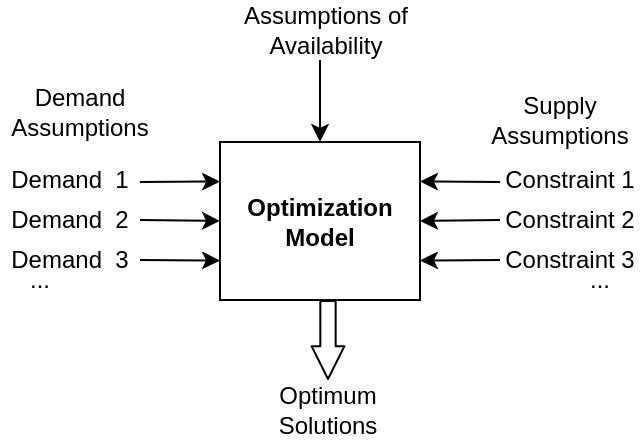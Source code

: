 <mxfile version="14.4.3" type="github"><diagram id="B1AZgrR6uD6OIw6A-wn0" name="Page-1"><mxGraphModel dx="1178" dy="614" grid="0" gridSize="10" guides="1" tooltips="1" connect="1" arrows="1" fold="1" page="1" pageScale="1" pageWidth="827" pageHeight="1169" math="0" shadow="0"><root><mxCell id="0"/><mxCell id="1" parent="0"/><mxCell id="kAEWG2F3D_HkZSS6K1tO-1" value="Optimization Model" style="rounded=0;whiteSpace=wrap;html=1;fontStyle=1" vertex="1" parent="1"><mxGeometry x="402" y="313" width="100" height="79" as="geometry"/></mxCell><mxCell id="kAEWG2F3D_HkZSS6K1tO-2" value="" style="endArrow=classic;html=1;entryX=0;entryY=0.25;entryDx=0;entryDy=0;" edge="1" parent="1" target="kAEWG2F3D_HkZSS6K1tO-1"><mxGeometry width="50" height="50" relative="1" as="geometry"><mxPoint x="362" y="333" as="sourcePoint"/><mxPoint x="345" y="332" as="targetPoint"/></mxGeometry></mxCell><mxCell id="kAEWG2F3D_HkZSS6K1tO-3" value="" style="endArrow=classic;html=1;entryX=0;entryY=0.5;entryDx=0;entryDy=0;" edge="1" parent="1" target="kAEWG2F3D_HkZSS6K1tO-1"><mxGeometry width="50" height="50" relative="1" as="geometry"><mxPoint x="362" y="352" as="sourcePoint"/><mxPoint x="362" y="355" as="targetPoint"/></mxGeometry></mxCell><mxCell id="kAEWG2F3D_HkZSS6K1tO-4" value="" style="endArrow=classic;html=1;entryX=0;entryY=0.75;entryDx=0;entryDy=0;" edge="1" parent="1" target="kAEWG2F3D_HkZSS6K1tO-1"><mxGeometry width="50" height="50" relative="1" as="geometry"><mxPoint x="362" y="372" as="sourcePoint"/><mxPoint x="372" y="386.299" as="targetPoint"/></mxGeometry></mxCell><mxCell id="kAEWG2F3D_HkZSS6K1tO-6" value="" style="endArrow=classic;html=1;entryX=1;entryY=0.25;entryDx=0;entryDy=0;" edge="1" parent="1" target="kAEWG2F3D_HkZSS6K1tO-1"><mxGeometry width="50" height="50" relative="1" as="geometry"><mxPoint x="542" y="333" as="sourcePoint"/><mxPoint x="618" y="335.14" as="targetPoint"/></mxGeometry></mxCell><mxCell id="kAEWG2F3D_HkZSS6K1tO-7" value="" style="endArrow=classic;html=1;entryX=1;entryY=0.5;entryDx=0;entryDy=0;" edge="1" parent="1" target="kAEWG2F3D_HkZSS6K1tO-1"><mxGeometry width="50" height="50" relative="1" as="geometry"><mxPoint x="542" y="352" as="sourcePoint"/><mxPoint x="618" y="357.68" as="targetPoint"/></mxGeometry></mxCell><mxCell id="kAEWG2F3D_HkZSS6K1tO-8" value="" style="endArrow=classic;html=1;entryX=1;entryY=0.75;entryDx=0;entryDy=0;" edge="1" parent="1" target="kAEWG2F3D_HkZSS6K1tO-1"><mxGeometry width="50" height="50" relative="1" as="geometry"><mxPoint x="542" y="372" as="sourcePoint"/><mxPoint x="618" y="379.64" as="targetPoint"/></mxGeometry></mxCell><mxCell id="kAEWG2F3D_HkZSS6K1tO-10" value="" style="endArrow=classic;html=1;entryX=0.5;entryY=0;entryDx=0;entryDy=0;" edge="1" parent="1" target="kAEWG2F3D_HkZSS6K1tO-1"><mxGeometry width="50" height="50" relative="1" as="geometry"><mxPoint x="452" y="272" as="sourcePoint"/><mxPoint x="442" y="264.833" as="targetPoint"/></mxGeometry></mxCell><mxCell id="kAEWG2F3D_HkZSS6K1tO-12" value="" style="shape=flexArrow;endArrow=classic;html=1;endWidth=7.75;endSize=5.142;width=7.674;" edge="1" parent="1"><mxGeometry width="50" height="50" relative="1" as="geometry"><mxPoint x="456" y="392" as="sourcePoint"/><mxPoint x="456" y="432" as="targetPoint"/></mxGeometry></mxCell><mxCell id="kAEWG2F3D_HkZSS6K1tO-13" value="Demand&lt;br&gt;Assumptions" style="text;html=1;strokeColor=none;fillColor=none;align=center;verticalAlign=middle;whiteSpace=wrap;rounded=0;" vertex="1" parent="1"><mxGeometry x="292" y="283" width="80" height="30" as="geometry"/></mxCell><mxCell id="kAEWG2F3D_HkZSS6K1tO-15" value="&lt;span style=&quot;font-family: &amp;#34;helvetica&amp;#34;&quot;&gt;Demand&amp;nbsp;&lt;/span&gt;&lt;span style=&quot;font-family: &amp;#34;helvetica&amp;#34;&quot;&gt;&amp;nbsp;1&lt;/span&gt;" style="text;html=1;strokeColor=none;fillColor=none;align=center;verticalAlign=middle;whiteSpace=wrap;rounded=0;" vertex="1" parent="1"><mxGeometry x="292" y="322" width="70" height="20" as="geometry"/></mxCell><mxCell id="kAEWG2F3D_HkZSS6K1tO-16" value="&lt;span style=&quot;font-family: &amp;#34;helvetica&amp;#34;&quot;&gt;Demand&amp;nbsp;&lt;/span&gt;&lt;span style=&quot;font-family: &amp;#34;helvetica&amp;#34;&quot;&gt;&amp;nbsp;2&lt;/span&gt;" style="text;html=1;strokeColor=none;fillColor=none;align=center;verticalAlign=middle;whiteSpace=wrap;rounded=0;" vertex="1" parent="1"><mxGeometry x="292" y="342" width="70" height="20" as="geometry"/></mxCell><mxCell id="kAEWG2F3D_HkZSS6K1tO-17" value="&lt;span style=&quot;font-family: &amp;#34;helvetica&amp;#34;&quot;&gt;Demand&amp;nbsp;&lt;/span&gt;&lt;span style=&quot;font-family: &amp;#34;helvetica&amp;#34;&quot;&gt;&amp;nbsp;3&lt;/span&gt;" style="text;html=1;strokeColor=none;fillColor=none;align=center;verticalAlign=middle;whiteSpace=wrap;rounded=0;" vertex="1" parent="1"><mxGeometry x="292" y="362" width="70" height="20" as="geometry"/></mxCell><mxCell id="kAEWG2F3D_HkZSS6K1tO-18" value="Assumptions of Availability" style="text;html=1;strokeColor=none;fillColor=none;align=center;verticalAlign=middle;whiteSpace=wrap;rounded=0;" vertex="1" parent="1"><mxGeometry x="408" y="242" width="94" height="30" as="geometry"/></mxCell><mxCell id="kAEWG2F3D_HkZSS6K1tO-19" value="..." style="text;html=1;strokeColor=none;fillColor=none;align=center;verticalAlign=middle;whiteSpace=wrap;rounded=0;" vertex="1" parent="1"><mxGeometry x="292" y="382" width="40" as="geometry"/></mxCell><mxCell id="kAEWG2F3D_HkZSS6K1tO-20" value="Supply&lt;br&gt;Assumptions" style="text;html=1;strokeColor=none;fillColor=none;align=center;verticalAlign=middle;whiteSpace=wrap;rounded=0;" vertex="1" parent="1"><mxGeometry x="532" y="287" width="80" height="30" as="geometry"/></mxCell><mxCell id="kAEWG2F3D_HkZSS6K1tO-22" value="&lt;span style=&quot;font-family: &amp;#34;helvetica&amp;#34;&quot;&gt;Constraint&amp;nbsp;&lt;/span&gt;&lt;span style=&quot;font-family: &amp;#34;helvetica&amp;#34;&quot;&gt;1&lt;/span&gt;" style="text;html=1;strokeColor=none;fillColor=none;align=center;verticalAlign=middle;whiteSpace=wrap;rounded=0;" vertex="1" parent="1"><mxGeometry x="542" y="322" width="70" height="20" as="geometry"/></mxCell><mxCell id="kAEWG2F3D_HkZSS6K1tO-23" value="&lt;span style=&quot;font-family: &amp;#34;helvetica&amp;#34;&quot;&gt;Constraint 2&lt;/span&gt;" style="text;html=1;strokeColor=none;fillColor=none;align=center;verticalAlign=middle;whiteSpace=wrap;rounded=0;" vertex="1" parent="1"><mxGeometry x="542" y="342" width="70" height="20" as="geometry"/></mxCell><mxCell id="kAEWG2F3D_HkZSS6K1tO-24" value="&lt;span style=&quot;font-family: &amp;#34;helvetica&amp;#34;&quot;&gt;Constraint 3&lt;/span&gt;" style="text;html=1;strokeColor=none;fillColor=none;align=center;verticalAlign=middle;whiteSpace=wrap;rounded=0;" vertex="1" parent="1"><mxGeometry x="542" y="362" width="70" height="20" as="geometry"/></mxCell><mxCell id="kAEWG2F3D_HkZSS6K1tO-25" value="..." style="text;html=1;strokeColor=none;fillColor=none;align=center;verticalAlign=middle;whiteSpace=wrap;rounded=0;" vertex="1" parent="1"><mxGeometry x="572" y="382" width="40" as="geometry"/></mxCell><mxCell id="kAEWG2F3D_HkZSS6K1tO-26" value="Optimum Solutions" style="text;html=1;strokeColor=none;fillColor=none;align=center;verticalAlign=middle;whiteSpace=wrap;rounded=0;" vertex="1" parent="1"><mxGeometry x="409" y="432" width="94" height="30" as="geometry"/></mxCell></root></mxGraphModel></diagram></mxfile>